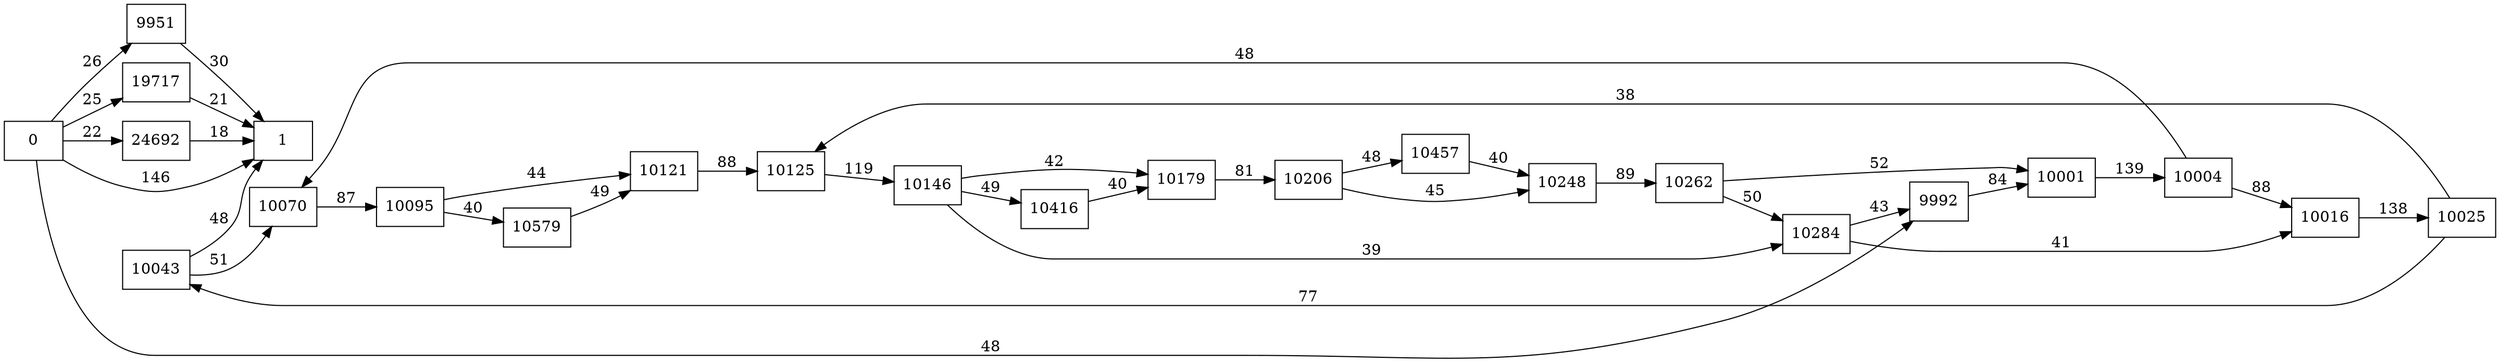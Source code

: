 digraph {
	graph [rankdir=LR]
	node [shape=rectangle]
	9951 -> 1 [label=30]
	9992 -> 10001 [label=84]
	10001 -> 10004 [label=139]
	10004 -> 10016 [label=88]
	10004 -> 10070 [label=48]
	10016 -> 10025 [label=138]
	10025 -> 10043 [label=77]
	10025 -> 10125 [label=38]
	10043 -> 10070 [label=51]
	10043 -> 1 [label=48]
	10070 -> 10095 [label=87]
	10095 -> 10121 [label=44]
	10095 -> 10579 [label=40]
	10121 -> 10125 [label=88]
	10125 -> 10146 [label=119]
	10146 -> 10179 [label=42]
	10146 -> 10416 [label=49]
	10146 -> 10284 [label=39]
	10179 -> 10206 [label=81]
	10206 -> 10248 [label=45]
	10206 -> 10457 [label=48]
	10248 -> 10262 [label=89]
	10262 -> 10284 [label=50]
	10262 -> 10001 [label=52]
	10284 -> 9992 [label=43]
	10284 -> 10016 [label=41]
	10416 -> 10179 [label=40]
	10457 -> 10248 [label=40]
	10579 -> 10121 [label=49]
	19717 -> 1 [label=21]
	24692 -> 1 [label=18]
	0 -> 1 [label=146]
	0 -> 9951 [label=26]
	0 -> 9992 [label=48]
	0 -> 19717 [label=25]
	0 -> 24692 [label=22]
}
